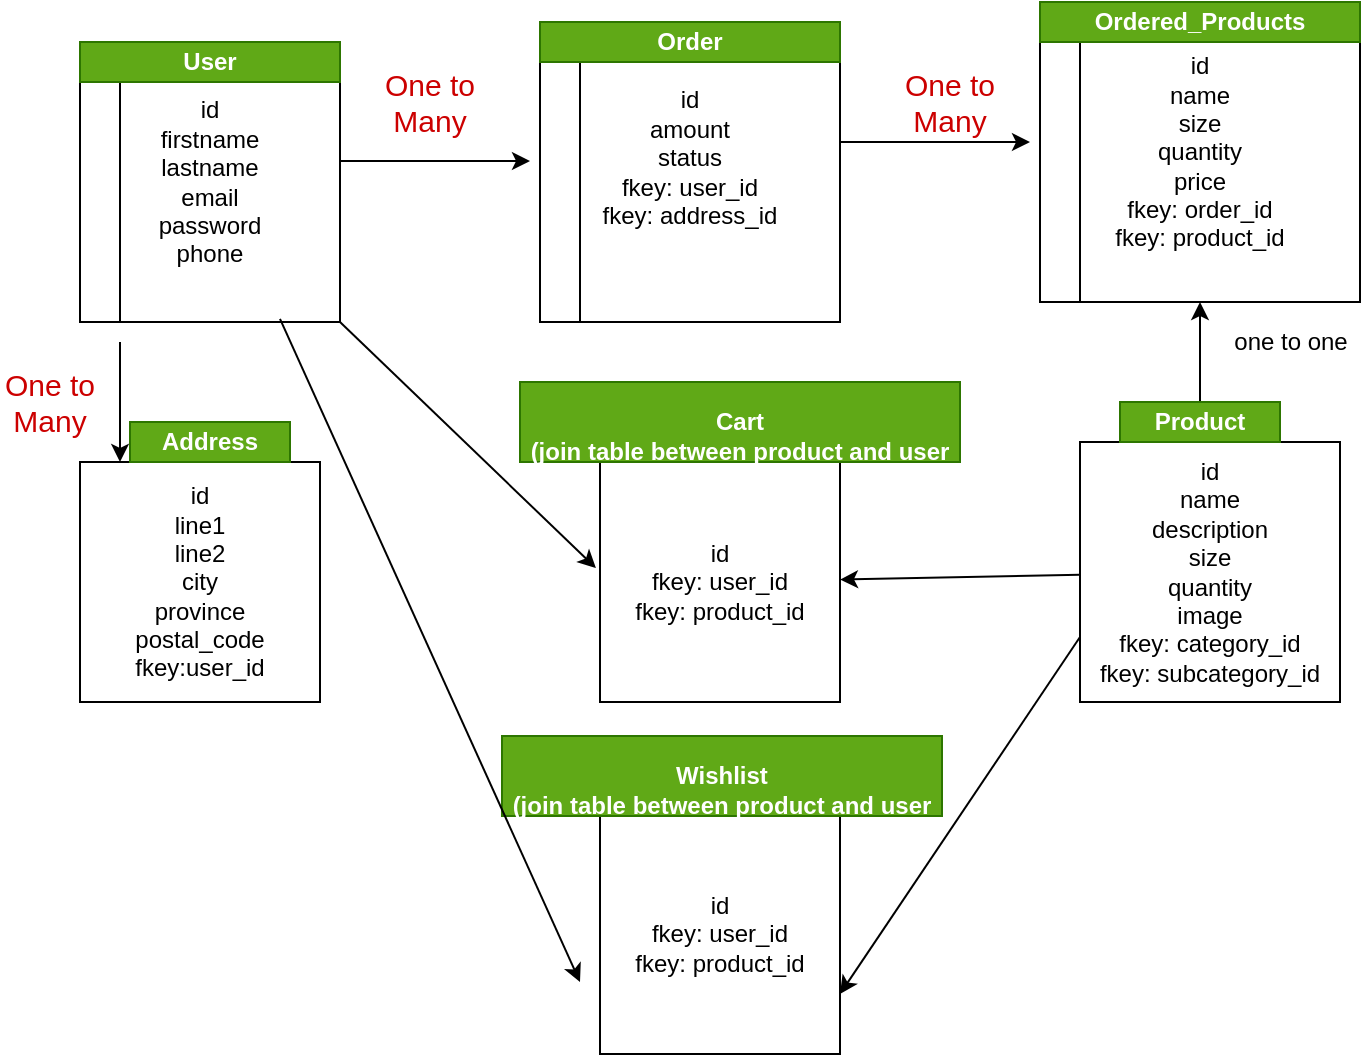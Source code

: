 <mxfile version="14.4.2" type="github">
  <diagram id="1TUVtvy7PMmKe3IkzvhR" name="Page-1">
    <mxGraphModel dx="1054" dy="667" grid="1" gridSize="10" guides="1" tooltips="1" connect="1" arrows="1" fold="1" page="1" pageScale="1" pageWidth="850" pageHeight="1100" math="0" shadow="0">
      <root>
        <mxCell id="0" />
        <mxCell id="1" parent="0" />
        <mxCell id="AnQ7yjys7WpX3CtY-7kJ-1" value="&lt;div&gt;id&lt;/div&gt;&lt;div&gt;firstname&lt;/div&gt;&lt;div&gt;lastname&lt;/div&gt;&lt;div&gt;email&lt;/div&gt;&lt;div&gt;password&lt;/div&gt;&lt;div&gt;phone&lt;br&gt;&lt;/div&gt;" style="shape=internalStorage;whiteSpace=wrap;html=1;backgroundOutline=1;" vertex="1" parent="1">
          <mxGeometry x="60" y="130" width="130" height="140" as="geometry" />
        </mxCell>
        <mxCell id="AnQ7yjys7WpX3CtY-7kJ-2" value="User " style="text;html=1;strokeColor=#2D7600;fillColor=#60a917;align=center;verticalAlign=middle;whiteSpace=wrap;rounded=0;fontStyle=1;fontColor=#ffffff;" vertex="1" parent="1">
          <mxGeometry x="60" y="130" width="130" height="20" as="geometry" />
        </mxCell>
        <mxCell id="AnQ7yjys7WpX3CtY-7kJ-4" value="&lt;div&gt;id&lt;/div&gt;&lt;div&gt;amount&lt;/div&gt;&lt;div&gt;status&lt;/div&gt;&lt;div&gt;fkey: user_id&lt;br&gt;&lt;/div&gt;&lt;div&gt;fkey: address_id&lt;br&gt;&lt;/div&gt;&lt;div&gt;&lt;br&gt;&lt;/div&gt;" style="shape=internalStorage;whiteSpace=wrap;html=1;backgroundOutline=1;" vertex="1" parent="1">
          <mxGeometry x="290" y="120" width="150" height="150" as="geometry" />
        </mxCell>
        <mxCell id="AnQ7yjys7WpX3CtY-7kJ-5" value="Order" style="text;html=1;strokeColor=#2D7600;fillColor=#60a917;align=center;verticalAlign=middle;whiteSpace=wrap;rounded=0;fontStyle=1;fontColor=#ffffff;" vertex="1" parent="1">
          <mxGeometry x="290" y="120" width="150" height="20" as="geometry" />
        </mxCell>
        <mxCell id="AnQ7yjys7WpX3CtY-7kJ-6" value="&lt;div&gt;id&lt;/div&gt;&lt;div&gt;name&lt;/div&gt;&lt;div&gt;size&lt;/div&gt;&lt;div&gt;quantity&lt;/div&gt;&lt;div&gt;price&lt;/div&gt;&lt;div&gt;fkey: order_id&lt;br&gt;&lt;/div&gt;&lt;div&gt;fkey: product_id&lt;br&gt;&lt;/div&gt;" style="shape=internalStorage;whiteSpace=wrap;html=1;backgroundOutline=1;" vertex="1" parent="1">
          <mxGeometry x="540" y="110" width="160" height="150" as="geometry" />
        </mxCell>
        <mxCell id="AnQ7yjys7WpX3CtY-7kJ-7" value="Ordered_Products" style="text;html=1;strokeColor=#2D7600;fillColor=#60a917;align=center;verticalAlign=middle;whiteSpace=wrap;rounded=0;fontStyle=1;fontColor=#ffffff;" vertex="1" parent="1">
          <mxGeometry x="540" y="110" width="160" height="20" as="geometry" />
        </mxCell>
        <mxCell id="AnQ7yjys7WpX3CtY-7kJ-14" value="" style="endArrow=classic;html=1;" edge="1" parent="1">
          <mxGeometry width="50" height="50" relative="1" as="geometry">
            <mxPoint x="190" y="189.5" as="sourcePoint" />
            <mxPoint x="285" y="189.5" as="targetPoint" />
          </mxGeometry>
        </mxCell>
        <mxCell id="AnQ7yjys7WpX3CtY-7kJ-15" value="" style="endArrow=classic;html=1;" edge="1" parent="1">
          <mxGeometry width="50" height="50" relative="1" as="geometry">
            <mxPoint x="440" y="180" as="sourcePoint" />
            <mxPoint x="535" y="180" as="targetPoint" />
          </mxGeometry>
        </mxCell>
        <mxCell id="AnQ7yjys7WpX3CtY-7kJ-17" value="&lt;font style=&quot;font-size: 15px&quot;&gt;One to Many&lt;/font&gt;" style="text;html=1;strokeColor=none;fillColor=none;align=center;verticalAlign=middle;whiteSpace=wrap;rounded=0;fontColor=#CC0000;" vertex="1" parent="1">
          <mxGeometry x="210" y="140" width="50" height="40" as="geometry" />
        </mxCell>
        <mxCell id="AnQ7yjys7WpX3CtY-7kJ-20" value="&lt;div&gt;id&lt;/div&gt;&lt;div&gt;line1&lt;/div&gt;&lt;div&gt;line2&lt;/div&gt;&lt;div&gt;city&lt;/div&gt;&lt;div&gt;province&lt;/div&gt;&lt;div&gt;postal_code&lt;/div&gt;&lt;div&gt;fkey:user_id&lt;br&gt;&lt;/div&gt;" style="whiteSpace=wrap;html=1;aspect=fixed;" vertex="1" parent="1">
          <mxGeometry x="60" y="340" width="120" height="120" as="geometry" />
        </mxCell>
        <mxCell id="AnQ7yjys7WpX3CtY-7kJ-21" value="Address" style="text;html=1;strokeColor=#2D7600;fillColor=#60a917;align=center;verticalAlign=middle;whiteSpace=wrap;rounded=0;fontStyle=1;fontColor=#ffffff;" vertex="1" parent="1">
          <mxGeometry x="85" y="320" width="80" height="20" as="geometry" />
        </mxCell>
        <mxCell id="AnQ7yjys7WpX3CtY-7kJ-23" value="" style="endArrow=classic;html=1;" edge="1" parent="1">
          <mxGeometry width="50" height="50" relative="1" as="geometry">
            <mxPoint x="80" y="280" as="sourcePoint" />
            <mxPoint x="80" y="340" as="targetPoint" />
            <Array as="points">
              <mxPoint x="80" y="300" />
              <mxPoint x="80" y="280" />
              <mxPoint x="80" y="320" />
            </Array>
          </mxGeometry>
        </mxCell>
        <mxCell id="AnQ7yjys7WpX3CtY-7kJ-35" value="&lt;div&gt;id&lt;/div&gt;&lt;div&gt;name&lt;/div&gt;&lt;div&gt;description&lt;/div&gt;&lt;div&gt;size&lt;/div&gt;&lt;div&gt;quantity&lt;/div&gt;&lt;div&gt;image&lt;/div&gt;&lt;div&gt;&lt;div&gt;fkey: category_id&lt;/div&gt;&lt;div&gt;fkey: subcategory_id&lt;/div&gt;&lt;/div&gt;" style="whiteSpace=wrap;html=1;aspect=fixed;" vertex="1" parent="1">
          <mxGeometry x="560" y="330" width="130" height="130" as="geometry" />
        </mxCell>
        <mxCell id="AnQ7yjys7WpX3CtY-7kJ-39" value="" style="endArrow=classic;html=1;exitX=0.5;exitY=0;exitDx=0;exitDy=0;" edge="1" parent="1" source="AnQ7yjys7WpX3CtY-7kJ-37" target="AnQ7yjys7WpX3CtY-7kJ-6">
          <mxGeometry width="50" height="50" relative="1" as="geometry">
            <mxPoint x="390" y="370" as="sourcePoint" />
            <mxPoint x="485" y="370" as="targetPoint" />
          </mxGeometry>
        </mxCell>
        <mxCell id="AnQ7yjys7WpX3CtY-7kJ-40" value="&lt;div&gt;id&lt;/div&gt;&lt;div&gt;fkey: user_id&lt;/div&gt;&lt;div&gt;fkey: product_id&lt;br&gt;&lt;/div&gt;" style="whiteSpace=wrap;html=1;aspect=fixed;" vertex="1" parent="1">
          <mxGeometry x="320" y="340" width="120" height="120" as="geometry" />
        </mxCell>
        <mxCell id="AnQ7yjys7WpX3CtY-7kJ-41" value="&lt;div&gt;&lt;br&gt;&lt;/div&gt;&lt;div&gt;Cart&lt;/div&gt;&lt;div&gt;(join table between product and user&lt;br&gt;&lt;/div&gt;" style="text;html=1;strokeColor=#2D7600;fillColor=#60a917;align=center;verticalAlign=middle;whiteSpace=wrap;rounded=0;fontStyle=1;fontColor=#ffffff;" vertex="1" parent="1">
          <mxGeometry x="280" y="300" width="220" height="40" as="geometry" />
        </mxCell>
        <mxCell id="AnQ7yjys7WpX3CtY-7kJ-42" value="one to one" style="text;html=1;align=center;verticalAlign=middle;resizable=0;points=[];autosize=1;" vertex="1" parent="1">
          <mxGeometry x="630" y="270" width="70" height="20" as="geometry" />
        </mxCell>
        <mxCell id="AnQ7yjys7WpX3CtY-7kJ-44" value="" style="endArrow=classic;html=1;exitX=1;exitY=1;exitDx=0;exitDy=0;entryX=-0.017;entryY=0.442;entryDx=0;entryDy=0;entryPerimeter=0;" edge="1" parent="1" source="AnQ7yjys7WpX3CtY-7kJ-1" target="AnQ7yjys7WpX3CtY-7kJ-40">
          <mxGeometry width="50" height="50" relative="1" as="geometry">
            <mxPoint x="380" y="360" as="sourcePoint" />
            <mxPoint x="430" y="310" as="targetPoint" />
          </mxGeometry>
        </mxCell>
        <mxCell id="AnQ7yjys7WpX3CtY-7kJ-45" value="" style="endArrow=classic;html=1;" edge="1" parent="1" source="AnQ7yjys7WpX3CtY-7kJ-35" target="AnQ7yjys7WpX3CtY-7kJ-40">
          <mxGeometry width="50" height="50" relative="1" as="geometry">
            <mxPoint x="450" y="400" as="sourcePoint" />
            <mxPoint x="430" y="310" as="targetPoint" />
          </mxGeometry>
        </mxCell>
        <mxCell id="AnQ7yjys7WpX3CtY-7kJ-48" value="&lt;div&gt;id&lt;/div&gt;&lt;div&gt;fkey: user_id&lt;/div&gt;&lt;div&gt;fkey: product_id&lt;br&gt;&lt;/div&gt;" style="whiteSpace=wrap;html=1;aspect=fixed;" vertex="1" parent="1">
          <mxGeometry x="320" y="516" width="120" height="120" as="geometry" />
        </mxCell>
        <mxCell id="AnQ7yjys7WpX3CtY-7kJ-49" value="&lt;div&gt;&lt;br&gt;&lt;/div&gt;&lt;div&gt;Wishlist&lt;br&gt;&lt;/div&gt;&lt;div&gt;(join table between product and user&lt;br&gt;&lt;/div&gt;" style="text;html=1;strokeColor=#2D7600;fillColor=#60a917;align=center;verticalAlign=middle;whiteSpace=wrap;rounded=0;fontStyle=1;fontColor=#ffffff;" vertex="1" parent="1">
          <mxGeometry x="271" y="477" width="220" height="40" as="geometry" />
        </mxCell>
        <mxCell id="AnQ7yjys7WpX3CtY-7kJ-50" value="" style="endArrow=classic;html=1;exitX=1;exitY=1;exitDx=0;exitDy=0;" edge="1" parent="1">
          <mxGeometry width="50" height="50" relative="1" as="geometry">
            <mxPoint x="160" y="268.48" as="sourcePoint" />
            <mxPoint x="310" y="600" as="targetPoint" />
          </mxGeometry>
        </mxCell>
        <mxCell id="AnQ7yjys7WpX3CtY-7kJ-51" value="" style="endArrow=classic;html=1;exitX=0;exitY=0.75;exitDx=0;exitDy=0;entryX=1;entryY=0.75;entryDx=0;entryDy=0;" edge="1" parent="1" source="AnQ7yjys7WpX3CtY-7kJ-35" target="AnQ7yjys7WpX3CtY-7kJ-48">
          <mxGeometry width="50" height="50" relative="1" as="geometry">
            <mxPoint x="570" y="402.5" as="sourcePoint" />
            <mxPoint x="450" y="570" as="targetPoint" />
          </mxGeometry>
        </mxCell>
        <mxCell id="AnQ7yjys7WpX3CtY-7kJ-37" value="Product" style="text;html=1;strokeColor=#2D7600;fillColor=#60a917;align=center;verticalAlign=middle;whiteSpace=wrap;rounded=0;fontStyle=1;fontColor=#ffffff;" vertex="1" parent="1">
          <mxGeometry x="580" y="310" width="80" height="20" as="geometry" />
        </mxCell>
        <mxCell id="AnQ7yjys7WpX3CtY-7kJ-52" value="" style="endArrow=classic;html=1;exitX=0.5;exitY=0;exitDx=0;exitDy=0;" edge="1" parent="1" source="AnQ7yjys7WpX3CtY-7kJ-35" target="AnQ7yjys7WpX3CtY-7kJ-37">
          <mxGeometry width="50" height="50" relative="1" as="geometry">
            <mxPoint x="620" y="330" as="sourcePoint" />
            <mxPoint x="620" y="260" as="targetPoint" />
          </mxGeometry>
        </mxCell>
        <mxCell id="AnQ7yjys7WpX3CtY-7kJ-56" value="&lt;font style=&quot;font-size: 15px&quot;&gt;One to Many&lt;/font&gt;" style="text;html=1;strokeColor=none;fillColor=none;align=center;verticalAlign=middle;whiteSpace=wrap;rounded=0;fontColor=#CC0000;" vertex="1" parent="1">
          <mxGeometry x="470" y="140" width="50" height="40" as="geometry" />
        </mxCell>
        <mxCell id="AnQ7yjys7WpX3CtY-7kJ-57" value="&lt;font style=&quot;font-size: 15px&quot;&gt;One to Many&lt;/font&gt;" style="text;html=1;strokeColor=none;fillColor=none;align=center;verticalAlign=middle;whiteSpace=wrap;rounded=0;fontColor=#CC0000;" vertex="1" parent="1">
          <mxGeometry x="20" y="290" width="50" height="40" as="geometry" />
        </mxCell>
      </root>
    </mxGraphModel>
  </diagram>
</mxfile>
